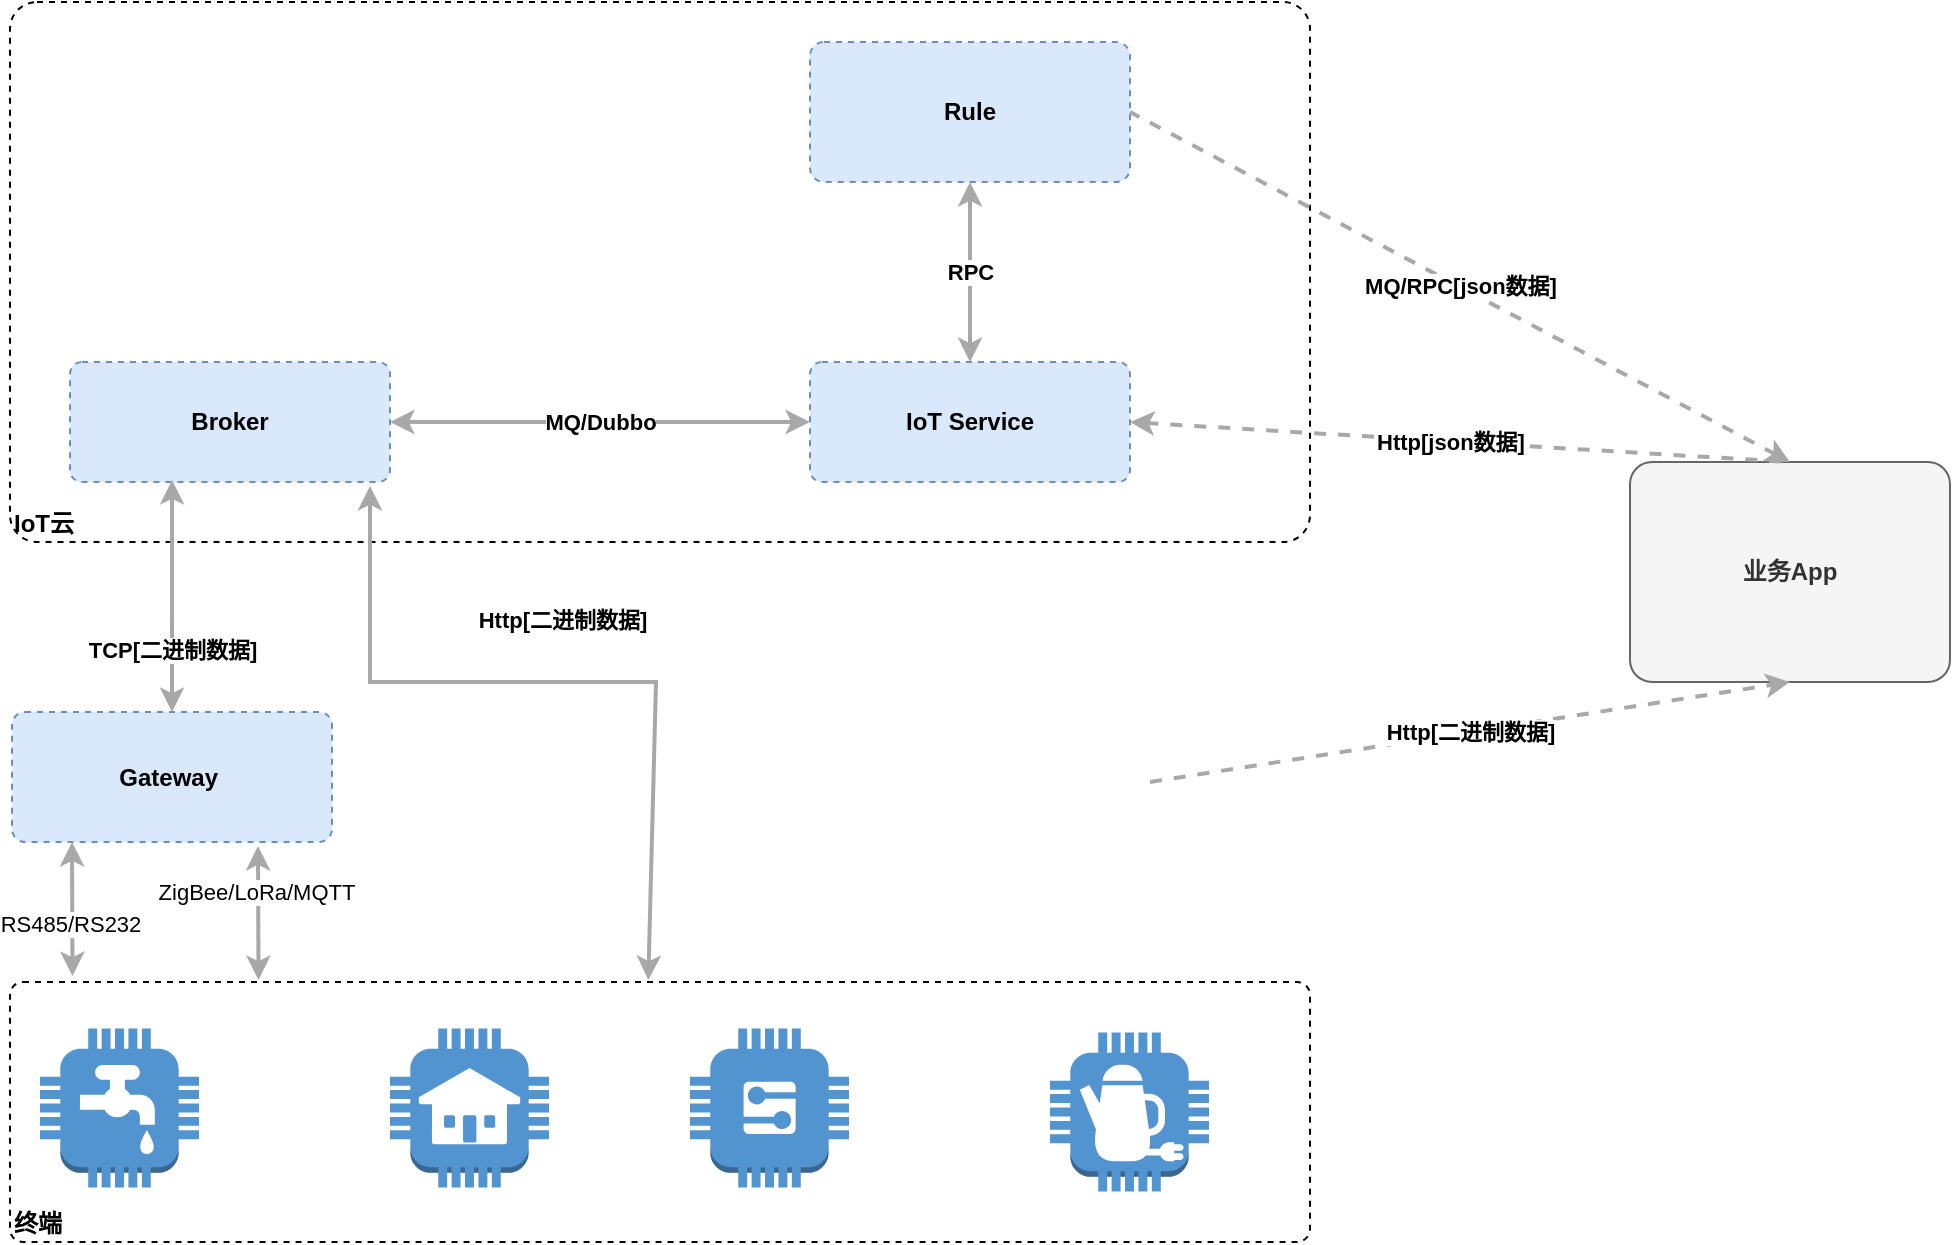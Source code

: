 <mxfile version="14.4.3" type="github">
  <diagram id="prtHgNgQTEPvFCAcTncT" name="Page-1">
    <mxGraphModel dx="845" dy="533" grid="1" gridSize="10" guides="1" tooltips="1" connect="1" arrows="1" fold="1" page="1" pageScale="1" pageWidth="827" pageHeight="1169" math="0" shadow="0">
      <root>
        <mxCell id="0" />
        <mxCell id="1" parent="0" />
        <mxCell id="nQnoEyGICxjIxf7FkVJl-25" value="&lt;b&gt;业务App&lt;/b&gt;" style="rounded=1;whiteSpace=wrap;html=1;labelBackgroundColor=none;fontColor=#333333;align=center;arcSize=10;strokeColor=#666666;points=[[0.25,0,0],[0.5,0,0],[0.75,0,0],[1,0.25,0],[1,0.5,0],[1,0.75,0],[0.75,1,0],[0.5,1,0],[0.25,1,0],[0,0.75,0],[0,0.5,0],[0,0.25,0]];fillColor=#f5f5f5;" parent="1" vertex="1">
          <mxGeometry x="850" y="570" width="160" height="110.0" as="geometry" />
        </mxCell>
        <mxCell id="nQnoEyGICxjIxf7FkVJl-32" value="&lt;div style=&quot;text-align: left&quot;&gt;&lt;div style=&quot;text-align: center&quot;&gt;&lt;b&gt;Http[二进制数据]&lt;/b&gt;&lt;/div&gt;&lt;/div&gt;" style="edgeStyle=none;rounded=0;html=1;entryX=0.5;entryY=1;jettySize=auto;orthogonalLoop=1;strokeColor=#A8A8A8;strokeWidth=2;fontColor=#000000;jumpStyle=none;dashed=1;entryDx=0;entryDy=0;entryPerimeter=0;exitX=1;exitY=0.5;exitDx=0;exitDy=0;exitPerimeter=0;" parent="1" target="nQnoEyGICxjIxf7FkVJl-25" edge="1">
          <mxGeometry width="200" relative="1" as="geometry">
            <mxPoint x="610" y="730" as="sourcePoint" />
            <mxPoint x="800" y="1030" as="targetPoint" />
          </mxGeometry>
        </mxCell>
        <mxCell id="dtYK3EFexsv6tl9zOkRL-1" value="&lt;div style=&quot;text-align: left&quot;&gt;&lt;b style=&quot;text-align: center&quot;&gt;终端&lt;/b&gt;&lt;br&gt;&lt;/div&gt;" style="rounded=1;whiteSpace=wrap;html=1;labelBackgroundColor=none;fillColor=#ffffff;fontColor=#000000;align=left;arcSize=5;strokeColor=#000000;verticalAlign=bottom;points=[[0.25,0,0],[0.5,0,0],[0.75,0,0],[1,0.25,0],[1,0.5,0],[1,0.75,0],[0.75,1,0],[0.5,1,0],[0.25,1,0],[0,0.75,0],[0,0.5,0],[0,0.25,0]];dashed=1;" parent="1" vertex="1">
          <mxGeometry x="40" y="830" width="650" height="130" as="geometry" />
        </mxCell>
        <mxCell id="dtYK3EFexsv6tl9zOkRL-2" value="" style="outlineConnect=0;dashed=0;verticalLabelPosition=bottom;verticalAlign=top;align=center;html=1;shape=mxgraph.aws3.utility;fillColor=#5294CF;gradientColor=none;" parent="1" vertex="1">
          <mxGeometry x="55" y="853.25" width="79.5" height="79.5" as="geometry" />
        </mxCell>
        <mxCell id="dtYK3EFexsv6tl9zOkRL-3" value="" style="outlineConnect=0;dashed=0;verticalLabelPosition=bottom;verticalAlign=top;align=center;html=1;shape=mxgraph.aws3.house;fillColor=#5294CF;gradientColor=none;" parent="1" vertex="1">
          <mxGeometry x="230" y="853.25" width="79.5" height="79.5" as="geometry" />
        </mxCell>
        <mxCell id="dtYK3EFexsv6tl9zOkRL-4" value="" style="outlineConnect=0;dashed=0;verticalLabelPosition=bottom;verticalAlign=top;align=center;html=1;shape=mxgraph.aws3.generic;fillColor=#5294CF;gradientColor=none;" parent="1" vertex="1">
          <mxGeometry x="380" y="853.25" width="79.5" height="79.5" as="geometry" />
        </mxCell>
        <mxCell id="dtYK3EFexsv6tl9zOkRL-6" value="" style="outlineConnect=0;dashed=0;verticalLabelPosition=bottom;verticalAlign=top;align=center;html=1;shape=mxgraph.aws3.coffee_pot;fillColor=#5294CF;gradientColor=none;" parent="1" vertex="1">
          <mxGeometry x="560" y="855.25" width="79.5" height="79.5" as="geometry" />
        </mxCell>
        <mxCell id="dtYK3EFexsv6tl9zOkRL-8" value="&lt;div style=&quot;text-align: left&quot;&gt;&lt;b style=&quot;text-align: center&quot;&gt;IoT云&lt;/b&gt;&lt;/div&gt;" style="rounded=1;whiteSpace=wrap;html=1;labelBackgroundColor=none;fillColor=#ffffff;fontColor=#000000;align=left;arcSize=5;strokeColor=#000000;verticalAlign=bottom;points=[[0.25,0,0],[0.5,0,0],[0.75,0,0],[1,0.25,0],[1,0.5,0],[1,0.75,0],[0.75,1,0],[0.5,1,0],[0.25,1,0],[0,0.75,0],[0,0.5,0],[0,0.25,0]];dashed=1;" parent="1" vertex="1">
          <mxGeometry x="40" y="340" width="650" height="270" as="geometry" />
        </mxCell>
        <mxCell id="dtYK3EFexsv6tl9zOkRL-15" value="&lt;b&gt;Rule&lt;br&gt;&lt;/b&gt;" style="rounded=1;whiteSpace=wrap;html=1;labelBackgroundColor=none;fillColor=#dae8fc;fontColor=#000000;align=center;arcSize=10;strokeColor=#6c8ebf;points=[[0.25,0,0],[0.5,0,0],[0.75,0,0],[1,0.25,0],[1,0.5,0],[1,0.75,0],[0.75,1,0],[0.5,1,0],[0.25,1,0],[0,0.75,0],[0,0.5,0],[0,0.25,0]];dashed=1;" parent="1" vertex="1">
          <mxGeometry x="440" y="360" width="160" height="70" as="geometry" />
        </mxCell>
        <mxCell id="dtYK3EFexsv6tl9zOkRL-16" value="&lt;b&gt;IoT Service&lt;/b&gt;" style="rounded=1;whiteSpace=wrap;html=1;labelBackgroundColor=none;fillColor=#dae8fc;fontColor=#000000;align=center;arcSize=10;strokeColor=#6c8ebf;points=[[0.25,0,0],[0.5,0,0],[0.75,0,0],[1,0.25,0],[1,0.5,0],[1,0.75,0],[0.75,1,0],[0.5,1,0],[0.25,1,0],[0,0.75,0],[0,0.5,0],[0,0.25,0]];dashed=1;" parent="1" vertex="1">
          <mxGeometry x="440" y="520" width="160" height="60" as="geometry" />
        </mxCell>
        <mxCell id="dtYK3EFexsv6tl9zOkRL-17" value="&lt;div style=&quot;text-align: left&quot;&gt;&lt;div style=&quot;text-align: center&quot;&gt;&lt;b&gt;RPC&lt;/b&gt;&lt;/div&gt;&lt;/div&gt;" style="edgeStyle=none;rounded=0;html=1;jettySize=auto;orthogonalLoop=1;strokeColor=#A8A8A8;strokeWidth=2;fontColor=#000000;jumpStyle=none;exitX=0.5;exitY=1;exitDx=0;exitDy=0;exitPerimeter=0;startArrow=classic;startFill=1;" parent="1" source="dtYK3EFexsv6tl9zOkRL-15" target="dtYK3EFexsv6tl9zOkRL-16" edge="1">
          <mxGeometry width="200" relative="1" as="geometry">
            <mxPoint x="375.53" y="410" as="sourcePoint" />
            <mxPoint x="490" y="530" as="targetPoint" />
          </mxGeometry>
        </mxCell>
        <mxCell id="dtYK3EFexsv6tl9zOkRL-18" value="&lt;div style=&quot;text-align: left&quot;&gt;&lt;div style=&quot;text-align: center&quot;&gt;&lt;b&gt;MQ/Dubbo&lt;/b&gt;&lt;/div&gt;&lt;/div&gt;" style="edgeStyle=none;rounded=0;html=1;jettySize=auto;orthogonalLoop=1;strokeColor=#A8A8A8;strokeWidth=2;fontColor=#000000;jumpStyle=none;exitX=0;exitY=0.5;exitDx=0;exitDy=0;exitPerimeter=0;startArrow=classic;startFill=1;entryX=1;entryY=0.5;entryDx=0;entryDy=0;entryPerimeter=0;" parent="1" source="dtYK3EFexsv6tl9zOkRL-16" target="dtYK3EFexsv6tl9zOkRL-19" edge="1">
          <mxGeometry width="200" relative="1" as="geometry">
            <mxPoint x="400" y="510" as="sourcePoint" />
            <mxPoint x="230" y="575" as="targetPoint" />
          </mxGeometry>
        </mxCell>
        <mxCell id="dtYK3EFexsv6tl9zOkRL-19" value="&lt;b&gt;Broker&lt;/b&gt;" style="rounded=1;whiteSpace=wrap;html=1;labelBackgroundColor=none;fillColor=#dae8fc;fontColor=#000000;align=center;arcSize=10;strokeColor=#6c8ebf;points=[[0.25,0,0],[0.5,0,0],[0.75,0,0],[1,0.25,0],[1,0.5,0],[1,0.75,0],[0.75,1,0],[0.5,1,0],[0.25,1,0],[0,0.75,0],[0,0.5,0],[0,0.25,0]];dashed=1;" parent="1" vertex="1">
          <mxGeometry x="70" y="520" width="160" height="60" as="geometry" />
        </mxCell>
        <mxCell id="nQnoEyGICxjIxf7FkVJl-28" value="&lt;div style=&quot;text-align: left&quot;&gt;&lt;div style=&quot;text-align: center&quot;&gt;&lt;b&gt;MQ/RPC[json数据]&lt;/b&gt;&lt;/div&gt;&lt;/div&gt;" style="edgeStyle=none;rounded=0;html=1;jettySize=auto;orthogonalLoop=1;strokeColor=#A8A8A8;strokeWidth=2;fontColor=#000000;jumpStyle=none;dashed=1;exitX=0.5;exitY=0;exitDx=0;exitDy=0;exitPerimeter=0;entryX=1;entryY=0.5;entryDx=0;entryDy=0;entryPerimeter=0;startArrow=classic;startFill=1;endArrow=none;endFill=0;" parent="1" source="nQnoEyGICxjIxf7FkVJl-25" target="dtYK3EFexsv6tl9zOkRL-15" edge="1">
          <mxGeometry width="200" relative="1" as="geometry">
            <mxPoint x="580" y="630" as="sourcePoint" />
            <mxPoint x="489" y="576.68" as="targetPoint" />
          </mxGeometry>
        </mxCell>
        <mxCell id="dtYK3EFexsv6tl9zOkRL-20" value="&lt;div style=&quot;text-align: left&quot;&gt;&lt;div style=&quot;text-align: center&quot;&gt;&lt;b&gt;TCP[二进制数据]&lt;/b&gt;&lt;/div&gt;&lt;/div&gt;" style="edgeStyle=none;rounded=0;html=1;jettySize=auto;orthogonalLoop=1;strokeColor=#A8A8A8;strokeWidth=2;fontColor=#000000;jumpStyle=none;startArrow=classic;startFill=1;exitX=0.319;exitY=0.983;exitDx=0;exitDy=0;exitPerimeter=0;entryX=0.5;entryY=0;entryDx=0;entryDy=0;entryPerimeter=0;" parent="1" source="dtYK3EFexsv6tl9zOkRL-19" target="dtYK3EFexsv6tl9zOkRL-22" edge="1">
          <mxGeometry x="0.463" width="200" relative="1" as="geometry">
            <mxPoint x="160" y="585" as="sourcePoint" />
            <mxPoint x="370" y="725" as="targetPoint" />
            <mxPoint as="offset" />
          </mxGeometry>
        </mxCell>
        <mxCell id="dtYK3EFexsv6tl9zOkRL-22" value="&lt;b&gt;Gateway&amp;nbsp;&lt;/b&gt;" style="rounded=1;whiteSpace=wrap;html=1;labelBackgroundColor=none;fillColor=#dae8fc;fontColor=#000000;align=center;arcSize=10;strokeColor=#6c8ebf;points=[[0.25,0,0],[0.5,0,0],[0.75,0,0],[1,0.25,0],[1,0.5,0],[1,0.75,0],[0.75,1,0],[0.5,1,0],[0.25,1,0],[0,0.75,0],[0,0.5,0],[0,0.25,0]];dashed=1;" parent="1" vertex="1">
          <mxGeometry x="41" y="695" width="160" height="65" as="geometry" />
        </mxCell>
        <mxCell id="dtYK3EFexsv6tl9zOkRL-24" value="&lt;div style=&quot;text-align: left&quot;&gt;&lt;div style=&quot;text-align: center&quot;&gt;&lt;br&gt;&lt;/div&gt;&lt;/div&gt;" style="edgeStyle=none;rounded=0;html=1;jettySize=auto;orthogonalLoop=1;strokeColor=#A8A8A8;strokeWidth=2;fontColor=#000000;jumpStyle=none;startArrow=classic;startFill=1;exitX=0.5;exitY=1;exitDx=0;exitDy=0;exitPerimeter=0;entryX=0.185;entryY=-0.023;entryDx=0;entryDy=0;entryPerimeter=0;" parent="1" edge="1">
          <mxGeometry x="-0.177" y="26" width="200" relative="1" as="geometry">
            <mxPoint x="71" y="760" as="sourcePoint" />
            <mxPoint x="71.25" y="827.01" as="targetPoint" />
            <mxPoint as="offset" />
          </mxGeometry>
        </mxCell>
        <mxCell id="v7kUQs1S_4DLY5mRUPFY-1" value="RS485/RS232" style="edgeLabel;html=1;align=center;verticalAlign=middle;resizable=0;points=[];" vertex="1" connectable="0" parent="dtYK3EFexsv6tl9zOkRL-24">
          <mxGeometry x="-0.015" y="-1" relative="1" as="geometry">
            <mxPoint y="8" as="offset" />
          </mxGeometry>
        </mxCell>
        <mxCell id="dtYK3EFexsv6tl9zOkRL-26" value="&lt;div style=&quot;text-align: left&quot;&gt;&lt;div style=&quot;text-align: center&quot;&gt;&lt;b&gt;Http[二进制数据]&lt;/b&gt;&lt;/div&gt;&lt;/div&gt;" style="edgeStyle=none;rounded=0;html=1;jettySize=auto;orthogonalLoop=1;strokeColor=#A8A8A8;strokeWidth=2;fontColor=#000000;jumpStyle=none;startArrow=classic;startFill=1;endArrow=classic;endFill=1;entryX=0.491;entryY=-0.008;entryDx=0;entryDy=0;entryPerimeter=0;" parent="1" target="dtYK3EFexsv6tl9zOkRL-1" edge="1">
          <mxGeometry x="-0.005" y="31" width="200" relative="1" as="geometry">
            <mxPoint x="220" y="582" as="sourcePoint" />
            <mxPoint x="529.791" y="700" as="targetPoint" />
            <mxPoint as="offset" />
            <Array as="points">
              <mxPoint x="220" y="680" />
              <mxPoint x="363" y="680" />
            </Array>
          </mxGeometry>
        </mxCell>
        <mxCell id="dtYK3EFexsv6tl9zOkRL-28" value="&lt;div style=&quot;text-align: left&quot;&gt;&lt;div style=&quot;text-align: center&quot;&gt;&lt;b&gt;Http[json数据]&lt;/b&gt;&lt;/div&gt;&lt;/div&gt;" style="edgeStyle=none;rounded=0;html=1;jettySize=auto;orthogonalLoop=1;strokeColor=#A8A8A8;strokeWidth=2;fontColor=#000000;jumpStyle=none;startArrow=classic;startFill=1;exitX=1;exitY=0.5;exitDx=0;exitDy=0;exitPerimeter=0;endArrow=none;endFill=0;entryX=0.5;entryY=0;entryDx=0;entryDy=0;entryPerimeter=0;dashed=1;" parent="1" source="dtYK3EFexsv6tl9zOkRL-16" target="nQnoEyGICxjIxf7FkVJl-25" edge="1">
          <mxGeometry x="-0.03" width="200" relative="1" as="geometry">
            <mxPoint x="538.96" y="591.02" as="sourcePoint" />
            <mxPoint x="920" y="570" as="targetPoint" />
            <mxPoint as="offset" />
          </mxGeometry>
        </mxCell>
        <mxCell id="v7kUQs1S_4DLY5mRUPFY-2" value="&lt;div style=&quot;text-align: left&quot;&gt;&lt;div style=&quot;text-align: center&quot;&gt;&lt;br&gt;&lt;/div&gt;&lt;/div&gt;" style="edgeStyle=none;rounded=0;html=1;jettySize=auto;orthogonalLoop=1;strokeColor=#A8A8A8;strokeWidth=2;fontColor=#000000;jumpStyle=none;startArrow=classic;startFill=1;exitX=0.5;exitY=1;exitDx=0;exitDy=0;exitPerimeter=0;entryX=0.185;entryY=-0.023;entryDx=0;entryDy=0;entryPerimeter=0;" edge="1" parent="1">
          <mxGeometry x="-0.177" y="26" width="200" relative="1" as="geometry">
            <mxPoint x="164" y="762" as="sourcePoint" />
            <mxPoint x="164.25" y="829.01" as="targetPoint" />
            <mxPoint as="offset" />
          </mxGeometry>
        </mxCell>
        <mxCell id="v7kUQs1S_4DLY5mRUPFY-3" value="ZigBee/LoRa/MQTT" style="edgeLabel;html=1;align=center;verticalAlign=middle;resizable=0;points=[];" vertex="1" connectable="0" parent="v7kUQs1S_4DLY5mRUPFY-2">
          <mxGeometry x="-0.015" y="-1" relative="1" as="geometry">
            <mxPoint y="-10" as="offset" />
          </mxGeometry>
        </mxCell>
      </root>
    </mxGraphModel>
  </diagram>
</mxfile>
